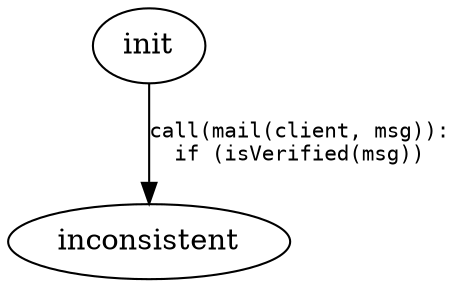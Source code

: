 digraph G {
//  rankdir=LR;
  edge [fontname="Monospace", fontsize=10];
  init;
  inconsistent;
  init -> inconsistent [label="call(mail(client, msg)):\l  if (isVerified(msg))\l"]
}
